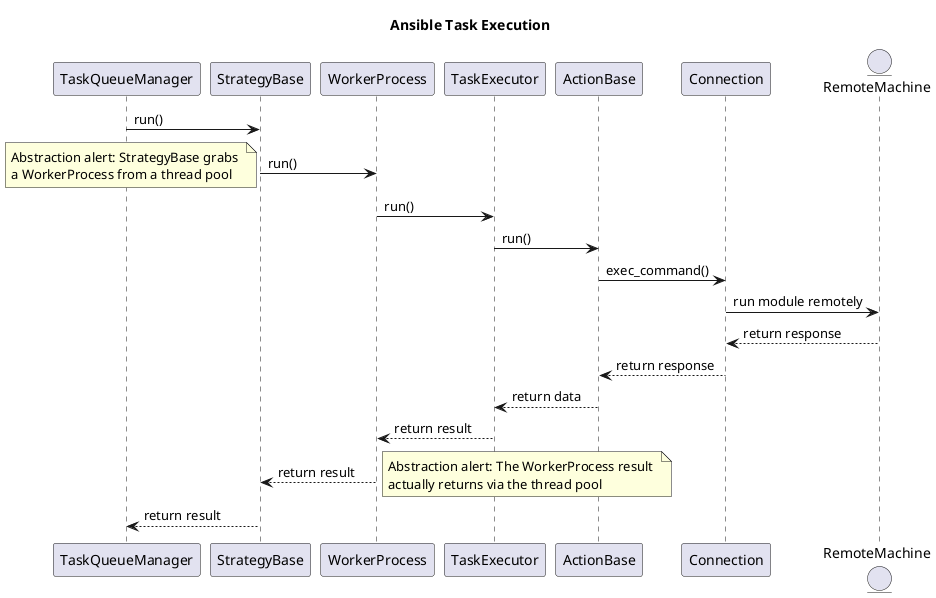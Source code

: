 @startuml

title Ansible Task Execution
TaskQueueManager->StrategyBase: run()
StrategyBase->WorkerProcess: run()
note left: Abstraction alert: StrategyBase grabs \na WorkerProcess from a thread pool
WorkerProcess->TaskExecutor: run()
TaskExecutor->ActionBase: run()
ActionBase -> Connection: exec_command()
entity RemoteMachine
Connection->RemoteMachine:run module remotely
Connection <-- RemoteMachine: return response
ActionBase <-- Connection: return response
ActionBase-->TaskExecutor: return data
TaskExecutor-->WorkerProcess: return result
WorkerProcess-->StrategyBase: return result
note right: Abstraction alert: The WorkerProcess result \nactually returns via the thread pool
StrategyBase-->TaskQueueManager: return result

@enduml